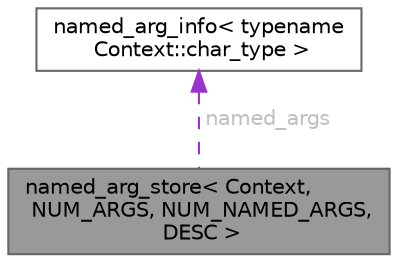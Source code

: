 digraph "named_arg_store&lt; Context, NUM_ARGS, NUM_NAMED_ARGS, DESC &gt;"
{
 // LATEX_PDF_SIZE
  bgcolor="transparent";
  edge [fontname=Helvetica,fontsize=10,labelfontname=Helvetica,labelfontsize=10];
  node [fontname=Helvetica,fontsize=10,shape=box,height=0.2,width=0.4];
  Node1 [id="Node000001",label="named_arg_store\< Context,\l NUM_ARGS, NUM_NAMED_ARGS,\l DESC \>",height=0.2,width=0.4,color="gray40", fillcolor="grey60", style="filled", fontcolor="black",tooltip=" "];
  Node2 -> Node1 [id="edge1_Node000001_Node000002",dir="back",color="darkorchid3",style="dashed",tooltip=" ",label=" named_args",fontcolor="grey" ];
  Node2 [id="Node000002",label="named_arg_info\< typename\l Context::char_type \>",height=0.2,width=0.4,color="gray40", fillcolor="white", style="filled",URL="$structdetail_1_1named__arg__info.html",tooltip=" "];
}
